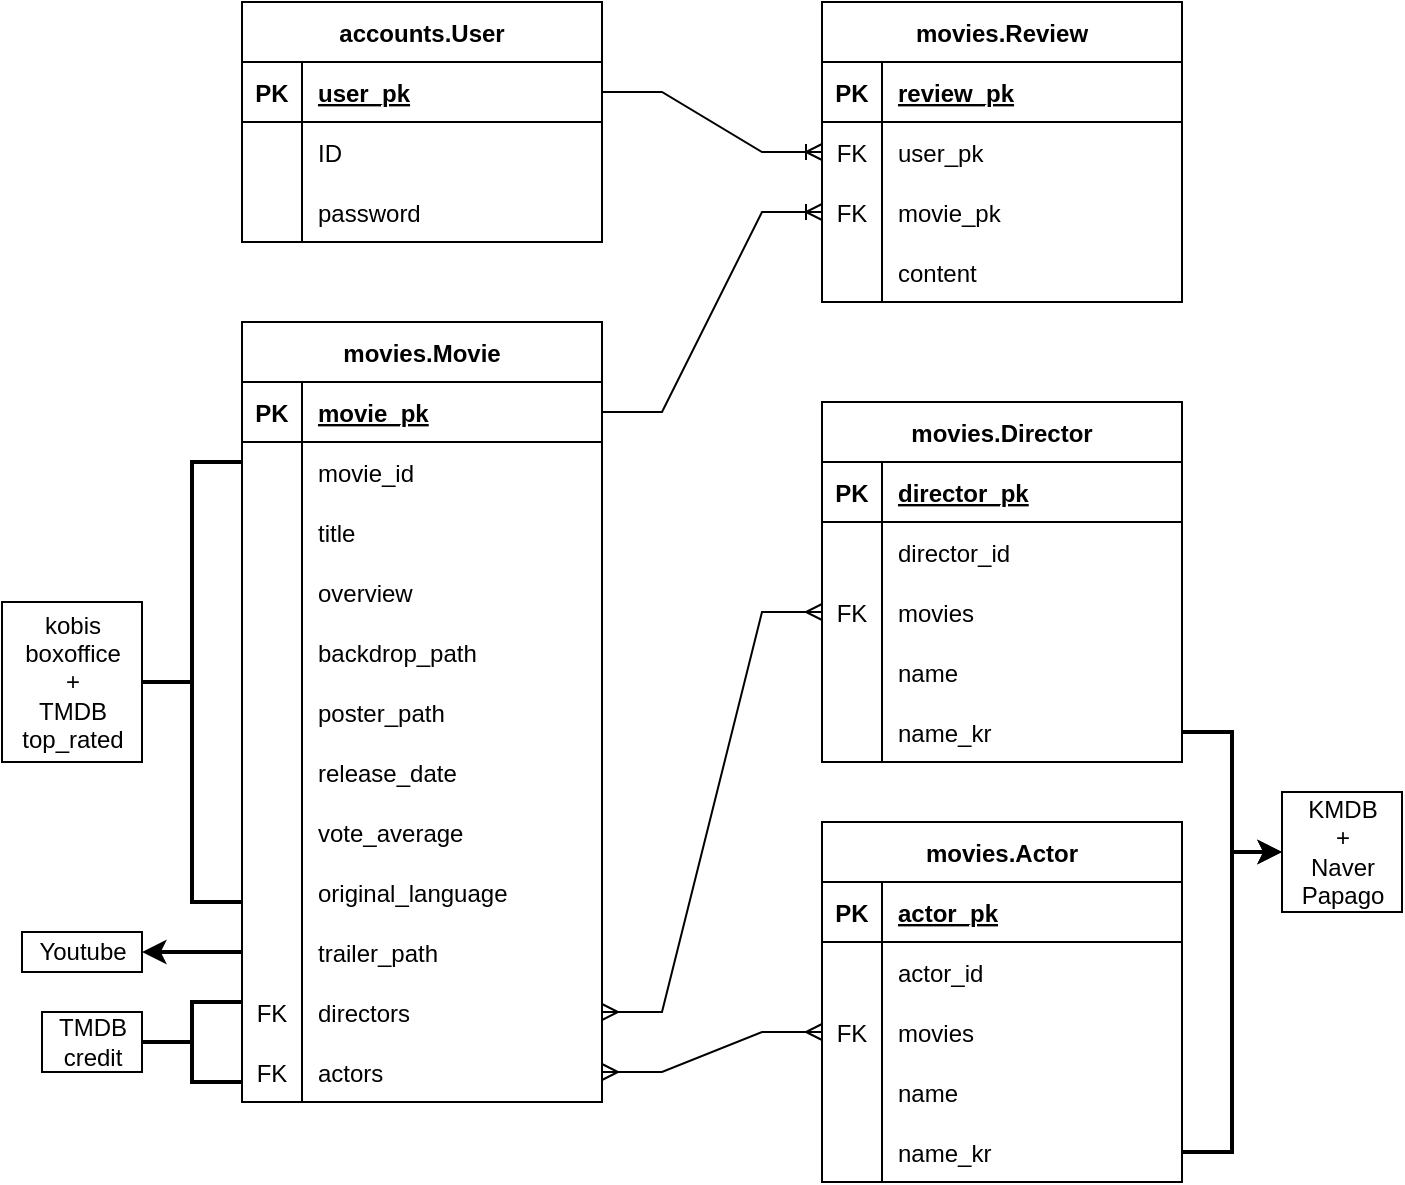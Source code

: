 <mxfile version="18.1.1" type="device"><diagram id="5KrQsQRXeD23JHduKpQw" name="Page-1"><mxGraphModel dx="1422" dy="762" grid="1" gridSize="10" guides="1" tooltips="1" connect="1" arrows="1" fold="1" page="1" pageScale="1" pageWidth="827" pageHeight="1169" math="0" shadow="0"><root><mxCell id="0"/><mxCell id="1" parent="0"/><mxCell id="KKHw9WW8EA9OXIEumXZw-2" value="accounts.User" style="shape=table;startSize=30;container=1;collapsible=1;childLayout=tableLayout;fixedRows=1;rowLines=0;fontStyle=1;align=center;resizeLast=1;" parent="1" vertex="1"><mxGeometry x="150" y="160" width="180" height="120" as="geometry"/></mxCell><mxCell id="KKHw9WW8EA9OXIEumXZw-3" value="" style="shape=tableRow;horizontal=0;startSize=0;swimlaneHead=0;swimlaneBody=0;fillColor=none;collapsible=0;dropTarget=0;points=[[0,0.5],[1,0.5]];portConstraint=eastwest;top=0;left=0;right=0;bottom=1;" parent="KKHw9WW8EA9OXIEumXZw-2" vertex="1"><mxGeometry y="30" width="180" height="30" as="geometry"/></mxCell><mxCell id="KKHw9WW8EA9OXIEumXZw-4" value="PK" style="shape=partialRectangle;connectable=0;fillColor=none;top=0;left=0;bottom=0;right=0;fontStyle=1;overflow=hidden;" parent="KKHw9WW8EA9OXIEumXZw-3" vertex="1"><mxGeometry width="30" height="30" as="geometry"><mxRectangle width="30" height="30" as="alternateBounds"/></mxGeometry></mxCell><mxCell id="KKHw9WW8EA9OXIEumXZw-5" value="user_pk" style="shape=partialRectangle;connectable=0;fillColor=none;top=0;left=0;bottom=0;right=0;align=left;spacingLeft=6;fontStyle=5;overflow=hidden;" parent="KKHw9WW8EA9OXIEumXZw-3" vertex="1"><mxGeometry x="30" width="150" height="30" as="geometry"><mxRectangle width="150" height="30" as="alternateBounds"/></mxGeometry></mxCell><mxCell id="KKHw9WW8EA9OXIEumXZw-6" value="" style="shape=tableRow;horizontal=0;startSize=0;swimlaneHead=0;swimlaneBody=0;fillColor=none;collapsible=0;dropTarget=0;points=[[0,0.5],[1,0.5]];portConstraint=eastwest;top=0;left=0;right=0;bottom=0;" parent="KKHw9WW8EA9OXIEumXZw-2" vertex="1"><mxGeometry y="60" width="180" height="30" as="geometry"/></mxCell><mxCell id="KKHw9WW8EA9OXIEumXZw-7" value="" style="shape=partialRectangle;connectable=0;fillColor=none;top=0;left=0;bottom=0;right=0;editable=1;overflow=hidden;" parent="KKHw9WW8EA9OXIEumXZw-6" vertex="1"><mxGeometry width="30" height="30" as="geometry"><mxRectangle width="30" height="30" as="alternateBounds"/></mxGeometry></mxCell><mxCell id="KKHw9WW8EA9OXIEumXZw-8" value="ID" style="shape=partialRectangle;connectable=0;fillColor=none;top=0;left=0;bottom=0;right=0;align=left;spacingLeft=6;overflow=hidden;" parent="KKHw9WW8EA9OXIEumXZw-6" vertex="1"><mxGeometry x="30" width="150" height="30" as="geometry"><mxRectangle width="150" height="30" as="alternateBounds"/></mxGeometry></mxCell><mxCell id="7-DC_u_czcNYB6QUWj9u-14" value="" style="shape=tableRow;horizontal=0;startSize=0;swimlaneHead=0;swimlaneBody=0;fillColor=none;collapsible=0;dropTarget=0;points=[[0,0.5],[1,0.5]];portConstraint=eastwest;top=0;left=0;right=0;bottom=0;" parent="KKHw9WW8EA9OXIEumXZw-2" vertex="1"><mxGeometry y="90" width="180" height="30" as="geometry"/></mxCell><mxCell id="7-DC_u_czcNYB6QUWj9u-15" value="" style="shape=partialRectangle;connectable=0;fillColor=none;top=0;left=0;bottom=0;right=0;editable=1;overflow=hidden;" parent="7-DC_u_czcNYB6QUWj9u-14" vertex="1"><mxGeometry width="30" height="30" as="geometry"><mxRectangle width="30" height="30" as="alternateBounds"/></mxGeometry></mxCell><mxCell id="7-DC_u_czcNYB6QUWj9u-16" value="password" style="shape=partialRectangle;connectable=0;fillColor=none;top=0;left=0;bottom=0;right=0;align=left;spacingLeft=6;overflow=hidden;" parent="7-DC_u_czcNYB6QUWj9u-14" vertex="1"><mxGeometry x="30" width="150" height="30" as="geometry"><mxRectangle width="150" height="30" as="alternateBounds"/></mxGeometry></mxCell><mxCell id="KKHw9WW8EA9OXIEumXZw-28" value="movies.Review" style="shape=table;startSize=30;container=1;collapsible=1;childLayout=tableLayout;fixedRows=1;rowLines=0;fontStyle=1;align=center;resizeLast=1;" parent="1" vertex="1"><mxGeometry x="440" y="160" width="180" height="150" as="geometry"/></mxCell><mxCell id="KKHw9WW8EA9OXIEumXZw-29" value="" style="shape=tableRow;horizontal=0;startSize=0;swimlaneHead=0;swimlaneBody=0;fillColor=none;collapsible=0;dropTarget=0;points=[[0,0.5],[1,0.5]];portConstraint=eastwest;top=0;left=0;right=0;bottom=1;" parent="KKHw9WW8EA9OXIEumXZw-28" vertex="1"><mxGeometry y="30" width="180" height="30" as="geometry"/></mxCell><mxCell id="KKHw9WW8EA9OXIEumXZw-30" value="PK" style="shape=partialRectangle;connectable=0;fillColor=none;top=0;left=0;bottom=0;right=0;fontStyle=1;overflow=hidden;" parent="KKHw9WW8EA9OXIEumXZw-29" vertex="1"><mxGeometry width="30" height="30" as="geometry"><mxRectangle width="30" height="30" as="alternateBounds"/></mxGeometry></mxCell><mxCell id="KKHw9WW8EA9OXIEumXZw-31" value="review_pk" style="shape=partialRectangle;connectable=0;fillColor=none;top=0;left=0;bottom=0;right=0;align=left;spacingLeft=6;fontStyle=5;overflow=hidden;" parent="KKHw9WW8EA9OXIEumXZw-29" vertex="1"><mxGeometry x="30" width="150" height="30" as="geometry"><mxRectangle width="150" height="30" as="alternateBounds"/></mxGeometry></mxCell><mxCell id="KKHw9WW8EA9OXIEumXZw-32" value="" style="shape=tableRow;horizontal=0;startSize=0;swimlaneHead=0;swimlaneBody=0;fillColor=none;collapsible=0;dropTarget=0;points=[[0,0.5],[1,0.5]];portConstraint=eastwest;top=0;left=0;right=0;bottom=0;" parent="KKHw9WW8EA9OXIEumXZw-28" vertex="1"><mxGeometry y="60" width="180" height="30" as="geometry"/></mxCell><mxCell id="KKHw9WW8EA9OXIEumXZw-33" value="FK" style="shape=partialRectangle;connectable=0;fillColor=none;top=0;left=0;bottom=0;right=0;editable=1;overflow=hidden;" parent="KKHw9WW8EA9OXIEumXZw-32" vertex="1"><mxGeometry width="30" height="30" as="geometry"><mxRectangle width="30" height="30" as="alternateBounds"/></mxGeometry></mxCell><mxCell id="KKHw9WW8EA9OXIEumXZw-34" value="user_pk" style="shape=partialRectangle;connectable=0;fillColor=none;top=0;left=0;bottom=0;right=0;align=left;spacingLeft=6;overflow=hidden;" parent="KKHw9WW8EA9OXIEumXZw-32" vertex="1"><mxGeometry x="30" width="150" height="30" as="geometry"><mxRectangle width="150" height="30" as="alternateBounds"/></mxGeometry></mxCell><mxCell id="7-DC_u_czcNYB6QUWj9u-18" value="" style="shape=tableRow;horizontal=0;startSize=0;swimlaneHead=0;swimlaneBody=0;fillColor=none;collapsible=0;dropTarget=0;points=[[0,0.5],[1,0.5]];portConstraint=eastwest;top=0;left=0;right=0;bottom=0;" parent="KKHw9WW8EA9OXIEumXZw-28" vertex="1"><mxGeometry y="90" width="180" height="30" as="geometry"/></mxCell><mxCell id="7-DC_u_czcNYB6QUWj9u-19" value="FK" style="shape=partialRectangle;connectable=0;fillColor=none;top=0;left=0;bottom=0;right=0;editable=1;overflow=hidden;" parent="7-DC_u_czcNYB6QUWj9u-18" vertex="1"><mxGeometry width="30" height="30" as="geometry"><mxRectangle width="30" height="30" as="alternateBounds"/></mxGeometry></mxCell><mxCell id="7-DC_u_czcNYB6QUWj9u-20" value="movie_pk" style="shape=partialRectangle;connectable=0;fillColor=none;top=0;left=0;bottom=0;right=0;align=left;spacingLeft=6;overflow=hidden;" parent="7-DC_u_czcNYB6QUWj9u-18" vertex="1"><mxGeometry x="30" width="150" height="30" as="geometry"><mxRectangle width="150" height="30" as="alternateBounds"/></mxGeometry></mxCell><mxCell id="KKHw9WW8EA9OXIEumXZw-35" value="" style="shape=tableRow;horizontal=0;startSize=0;swimlaneHead=0;swimlaneBody=0;fillColor=none;collapsible=0;dropTarget=0;points=[[0,0.5],[1,0.5]];portConstraint=eastwest;top=0;left=0;right=0;bottom=0;" parent="KKHw9WW8EA9OXIEumXZw-28" vertex="1"><mxGeometry y="120" width="180" height="30" as="geometry"/></mxCell><mxCell id="KKHw9WW8EA9OXIEumXZw-36" value="" style="shape=partialRectangle;connectable=0;fillColor=none;top=0;left=0;bottom=0;right=0;editable=1;overflow=hidden;" parent="KKHw9WW8EA9OXIEumXZw-35" vertex="1"><mxGeometry width="30" height="30" as="geometry"><mxRectangle width="30" height="30" as="alternateBounds"/></mxGeometry></mxCell><mxCell id="KKHw9WW8EA9OXIEumXZw-37" value="content" style="shape=partialRectangle;connectable=0;fillColor=none;top=0;left=0;bottom=0;right=0;align=left;spacingLeft=6;overflow=hidden;" parent="KKHw9WW8EA9OXIEumXZw-35" vertex="1"><mxGeometry x="30" width="150" height="30" as="geometry"><mxRectangle width="150" height="30" as="alternateBounds"/></mxGeometry></mxCell><mxCell id="KKHw9WW8EA9OXIEumXZw-44" value="" style="edgeStyle=entityRelationEdgeStyle;fontSize=12;html=1;endArrow=ERoneToMany;rounded=0;entryX=0;entryY=0.5;entryDx=0;entryDy=0;exitX=1;exitY=0.5;exitDx=0;exitDy=0;" parent="1" source="KKHw9WW8EA9OXIEumXZw-3" target="KKHw9WW8EA9OXIEumXZw-32" edge="1"><mxGeometry width="100" height="100" relative="1" as="geometry"><mxPoint x="290" y="440" as="sourcePoint"/><mxPoint x="390" y="340" as="targetPoint"/></mxGeometry></mxCell><mxCell id="7-DC_u_czcNYB6QUWj9u-21" value="movies.Movie" style="shape=table;startSize=30;container=1;collapsible=1;childLayout=tableLayout;fixedRows=1;rowLines=0;fontStyle=1;align=center;resizeLast=1;" parent="1" vertex="1"><mxGeometry x="150" y="320" width="180" height="390" as="geometry"/></mxCell><mxCell id="7-DC_u_czcNYB6QUWj9u-22" value="" style="shape=tableRow;horizontal=0;startSize=0;swimlaneHead=0;swimlaneBody=0;fillColor=none;collapsible=0;dropTarget=0;points=[[0,0.5],[1,0.5]];portConstraint=eastwest;top=0;left=0;right=0;bottom=1;" parent="7-DC_u_czcNYB6QUWj9u-21" vertex="1"><mxGeometry y="30" width="180" height="30" as="geometry"/></mxCell><mxCell id="7-DC_u_czcNYB6QUWj9u-23" value="PK" style="shape=partialRectangle;connectable=0;fillColor=none;top=0;left=0;bottom=0;right=0;fontStyle=1;overflow=hidden;" parent="7-DC_u_czcNYB6QUWj9u-22" vertex="1"><mxGeometry width="30" height="30" as="geometry"><mxRectangle width="30" height="30" as="alternateBounds"/></mxGeometry></mxCell><mxCell id="7-DC_u_czcNYB6QUWj9u-24" value="movie_pk" style="shape=partialRectangle;connectable=0;fillColor=none;top=0;left=0;bottom=0;right=0;align=left;spacingLeft=6;fontStyle=5;overflow=hidden;" parent="7-DC_u_czcNYB6QUWj9u-22" vertex="1"><mxGeometry x="30" width="150" height="30" as="geometry"><mxRectangle width="150" height="30" as="alternateBounds"/></mxGeometry></mxCell><mxCell id="R5IGUj61YqM2goeQWQYJ-35" style="shape=tableRow;horizontal=0;startSize=0;swimlaneHead=0;swimlaneBody=0;fillColor=none;collapsible=0;dropTarget=0;points=[[0,0.5],[1,0.5]];portConstraint=eastwest;top=0;left=0;right=0;bottom=0;" parent="7-DC_u_czcNYB6QUWj9u-21" vertex="1"><mxGeometry y="60" width="180" height="30" as="geometry"/></mxCell><mxCell id="R5IGUj61YqM2goeQWQYJ-36" style="shape=partialRectangle;connectable=0;fillColor=none;top=0;left=0;bottom=0;right=0;editable=1;overflow=hidden;" parent="R5IGUj61YqM2goeQWQYJ-35" vertex="1"><mxGeometry width="30" height="30" as="geometry"><mxRectangle width="30" height="30" as="alternateBounds"/></mxGeometry></mxCell><mxCell id="R5IGUj61YqM2goeQWQYJ-37" value="movie_id" style="shape=partialRectangle;connectable=0;fillColor=none;top=0;left=0;bottom=0;right=0;align=left;spacingLeft=6;overflow=hidden;" parent="R5IGUj61YqM2goeQWQYJ-35" vertex="1"><mxGeometry x="30" width="150" height="30" as="geometry"><mxRectangle width="150" height="30" as="alternateBounds"/></mxGeometry></mxCell><mxCell id="7-DC_u_czcNYB6QUWj9u-25" value="" style="shape=tableRow;horizontal=0;startSize=0;swimlaneHead=0;swimlaneBody=0;fillColor=none;collapsible=0;dropTarget=0;points=[[0,0.5],[1,0.5]];portConstraint=eastwest;top=0;left=0;right=0;bottom=0;" parent="7-DC_u_czcNYB6QUWj9u-21" vertex="1"><mxGeometry y="90" width="180" height="30" as="geometry"/></mxCell><mxCell id="7-DC_u_czcNYB6QUWj9u-26" value="" style="shape=partialRectangle;connectable=0;fillColor=none;top=0;left=0;bottom=0;right=0;editable=1;overflow=hidden;" parent="7-DC_u_czcNYB6QUWj9u-25" vertex="1"><mxGeometry width="30" height="30" as="geometry"><mxRectangle width="30" height="30" as="alternateBounds"/></mxGeometry></mxCell><mxCell id="7-DC_u_czcNYB6QUWj9u-27" value="title" style="shape=partialRectangle;connectable=0;fillColor=none;top=0;left=0;bottom=0;right=0;align=left;spacingLeft=6;overflow=hidden;" parent="7-DC_u_czcNYB6QUWj9u-25" vertex="1"><mxGeometry x="30" width="150" height="30" as="geometry"><mxRectangle width="150" height="30" as="alternateBounds"/></mxGeometry></mxCell><mxCell id="7-DC_u_czcNYB6QUWj9u-28" value="" style="shape=tableRow;horizontal=0;startSize=0;swimlaneHead=0;swimlaneBody=0;fillColor=none;collapsible=0;dropTarget=0;points=[[0,0.5],[1,0.5]];portConstraint=eastwest;top=0;left=0;right=0;bottom=0;" parent="7-DC_u_czcNYB6QUWj9u-21" vertex="1"><mxGeometry y="120" width="180" height="30" as="geometry"/></mxCell><mxCell id="7-DC_u_czcNYB6QUWj9u-29" value="" style="shape=partialRectangle;connectable=0;fillColor=none;top=0;left=0;bottom=0;right=0;editable=1;overflow=hidden;" parent="7-DC_u_czcNYB6QUWj9u-28" vertex="1"><mxGeometry width="30" height="30" as="geometry"><mxRectangle width="30" height="30" as="alternateBounds"/></mxGeometry></mxCell><mxCell id="7-DC_u_czcNYB6QUWj9u-30" value="overview" style="shape=partialRectangle;connectable=0;fillColor=none;top=0;left=0;bottom=0;right=0;align=left;spacingLeft=6;overflow=hidden;" parent="7-DC_u_czcNYB6QUWj9u-28" vertex="1"><mxGeometry x="30" width="150" height="30" as="geometry"><mxRectangle width="150" height="30" as="alternateBounds"/></mxGeometry></mxCell><mxCell id="7-DC_u_czcNYB6QUWj9u-31" value="" style="shape=tableRow;horizontal=0;startSize=0;swimlaneHead=0;swimlaneBody=0;fillColor=none;collapsible=0;dropTarget=0;points=[[0,0.5],[1,0.5]];portConstraint=eastwest;top=0;left=0;right=0;bottom=0;" parent="7-DC_u_czcNYB6QUWj9u-21" vertex="1"><mxGeometry y="150" width="180" height="30" as="geometry"/></mxCell><mxCell id="7-DC_u_czcNYB6QUWj9u-32" value="" style="shape=partialRectangle;connectable=0;fillColor=none;top=0;left=0;bottom=0;right=0;editable=1;overflow=hidden;" parent="7-DC_u_czcNYB6QUWj9u-31" vertex="1"><mxGeometry width="30" height="30" as="geometry"><mxRectangle width="30" height="30" as="alternateBounds"/></mxGeometry></mxCell><mxCell id="7-DC_u_czcNYB6QUWj9u-33" value="backdrop_path" style="shape=partialRectangle;connectable=0;fillColor=none;top=0;left=0;bottom=0;right=0;align=left;spacingLeft=6;overflow=hidden;" parent="7-DC_u_czcNYB6QUWj9u-31" vertex="1"><mxGeometry x="30" width="150" height="30" as="geometry"><mxRectangle width="150" height="30" as="alternateBounds"/></mxGeometry></mxCell><mxCell id="7-DC_u_czcNYB6QUWj9u-40" value="" style="shape=tableRow;horizontal=0;startSize=0;swimlaneHead=0;swimlaneBody=0;fillColor=none;collapsible=0;dropTarget=0;points=[[0,0.5],[1,0.5]];portConstraint=eastwest;top=0;left=0;right=0;bottom=0;" parent="7-DC_u_czcNYB6QUWj9u-21" vertex="1"><mxGeometry y="180" width="180" height="30" as="geometry"/></mxCell><mxCell id="7-DC_u_czcNYB6QUWj9u-41" value="" style="shape=partialRectangle;connectable=0;fillColor=none;top=0;left=0;bottom=0;right=0;editable=1;overflow=hidden;" parent="7-DC_u_czcNYB6QUWj9u-40" vertex="1"><mxGeometry width="30" height="30" as="geometry"><mxRectangle width="30" height="30" as="alternateBounds"/></mxGeometry></mxCell><mxCell id="7-DC_u_czcNYB6QUWj9u-42" value="poster_path" style="shape=partialRectangle;connectable=0;fillColor=none;top=0;left=0;bottom=0;right=0;align=left;spacingLeft=6;overflow=hidden;" parent="7-DC_u_czcNYB6QUWj9u-40" vertex="1"><mxGeometry x="30" width="150" height="30" as="geometry"><mxRectangle width="150" height="30" as="alternateBounds"/></mxGeometry></mxCell><mxCell id="7-DC_u_czcNYB6QUWj9u-43" value="" style="shape=tableRow;horizontal=0;startSize=0;swimlaneHead=0;swimlaneBody=0;fillColor=none;collapsible=0;dropTarget=0;points=[[0,0.5],[1,0.5]];portConstraint=eastwest;top=0;left=0;right=0;bottom=0;" parent="7-DC_u_czcNYB6QUWj9u-21" vertex="1"><mxGeometry y="210" width="180" height="30" as="geometry"/></mxCell><mxCell id="7-DC_u_czcNYB6QUWj9u-44" value="" style="shape=partialRectangle;connectable=0;fillColor=none;top=0;left=0;bottom=0;right=0;editable=1;overflow=hidden;" parent="7-DC_u_czcNYB6QUWj9u-43" vertex="1"><mxGeometry width="30" height="30" as="geometry"><mxRectangle width="30" height="30" as="alternateBounds"/></mxGeometry></mxCell><mxCell id="7-DC_u_czcNYB6QUWj9u-45" value="release_date" style="shape=partialRectangle;connectable=0;fillColor=none;top=0;left=0;bottom=0;right=0;align=left;spacingLeft=6;overflow=hidden;" parent="7-DC_u_czcNYB6QUWj9u-43" vertex="1"><mxGeometry x="30" width="150" height="30" as="geometry"><mxRectangle width="150" height="30" as="alternateBounds"/></mxGeometry></mxCell><mxCell id="7-DC_u_czcNYB6QUWj9u-46" value="" style="shape=tableRow;horizontal=0;startSize=0;swimlaneHead=0;swimlaneBody=0;fillColor=none;collapsible=0;dropTarget=0;points=[[0,0.5],[1,0.5]];portConstraint=eastwest;top=0;left=0;right=0;bottom=0;" parent="7-DC_u_czcNYB6QUWj9u-21" vertex="1"><mxGeometry y="240" width="180" height="30" as="geometry"/></mxCell><mxCell id="7-DC_u_czcNYB6QUWj9u-47" value="" style="shape=partialRectangle;connectable=0;fillColor=none;top=0;left=0;bottom=0;right=0;editable=1;overflow=hidden;" parent="7-DC_u_czcNYB6QUWj9u-46" vertex="1"><mxGeometry width="30" height="30" as="geometry"><mxRectangle width="30" height="30" as="alternateBounds"/></mxGeometry></mxCell><mxCell id="7-DC_u_czcNYB6QUWj9u-48" value="vote_average" style="shape=partialRectangle;connectable=0;fillColor=none;top=0;left=0;bottom=0;right=0;align=left;spacingLeft=6;overflow=hidden;" parent="7-DC_u_czcNYB6QUWj9u-46" vertex="1"><mxGeometry x="30" width="150" height="30" as="geometry"><mxRectangle width="150" height="30" as="alternateBounds"/></mxGeometry></mxCell><mxCell id="R5IGUj61YqM2goeQWQYJ-78" style="shape=tableRow;horizontal=0;startSize=0;swimlaneHead=0;swimlaneBody=0;fillColor=none;collapsible=0;dropTarget=0;points=[[0,0.5],[1,0.5]];portConstraint=eastwest;top=0;left=0;right=0;bottom=0;" parent="7-DC_u_czcNYB6QUWj9u-21" vertex="1"><mxGeometry y="270" width="180" height="30" as="geometry"/></mxCell><mxCell id="R5IGUj61YqM2goeQWQYJ-79" style="shape=partialRectangle;connectable=0;fillColor=none;top=0;left=0;bottom=0;right=0;editable=1;overflow=hidden;" parent="R5IGUj61YqM2goeQWQYJ-78" vertex="1"><mxGeometry width="30" height="30" as="geometry"><mxRectangle width="30" height="30" as="alternateBounds"/></mxGeometry></mxCell><mxCell id="R5IGUj61YqM2goeQWQYJ-80" value="original_language" style="shape=partialRectangle;connectable=0;fillColor=none;top=0;left=0;bottom=0;right=0;align=left;spacingLeft=6;overflow=hidden;" parent="R5IGUj61YqM2goeQWQYJ-78" vertex="1"><mxGeometry x="30" width="150" height="30" as="geometry"><mxRectangle width="150" height="30" as="alternateBounds"/></mxGeometry></mxCell><mxCell id="R5IGUj61YqM2goeQWQYJ-107" style="shape=tableRow;horizontal=0;startSize=0;swimlaneHead=0;swimlaneBody=0;fillColor=none;collapsible=0;dropTarget=0;points=[[0,0.5],[1,0.5]];portConstraint=eastwest;top=0;left=0;right=0;bottom=0;" parent="7-DC_u_czcNYB6QUWj9u-21" vertex="1"><mxGeometry y="300" width="180" height="30" as="geometry"/></mxCell><mxCell id="R5IGUj61YqM2goeQWQYJ-108" style="shape=partialRectangle;connectable=0;fillColor=none;top=0;left=0;bottom=0;right=0;editable=1;overflow=hidden;" parent="R5IGUj61YqM2goeQWQYJ-107" vertex="1"><mxGeometry width="30" height="30" as="geometry"><mxRectangle width="30" height="30" as="alternateBounds"/></mxGeometry></mxCell><mxCell id="R5IGUj61YqM2goeQWQYJ-109" value="trailer_path" style="shape=partialRectangle;connectable=0;fillColor=none;top=0;left=0;bottom=0;right=0;align=left;spacingLeft=6;overflow=hidden;" parent="R5IGUj61YqM2goeQWQYJ-107" vertex="1"><mxGeometry x="30" width="150" height="30" as="geometry"><mxRectangle width="150" height="30" as="alternateBounds"/></mxGeometry></mxCell><mxCell id="7-DC_u_czcNYB6QUWj9u-49" value="" style="shape=tableRow;horizontal=0;startSize=0;swimlaneHead=0;swimlaneBody=0;fillColor=none;collapsible=0;dropTarget=0;points=[[0,0.5],[1,0.5]];portConstraint=eastwest;top=0;left=0;right=0;bottom=0;" parent="7-DC_u_czcNYB6QUWj9u-21" vertex="1"><mxGeometry y="330" width="180" height="30" as="geometry"/></mxCell><mxCell id="7-DC_u_czcNYB6QUWj9u-50" value="FK" style="shape=partialRectangle;connectable=0;fillColor=none;top=0;left=0;bottom=0;right=0;editable=1;overflow=hidden;" parent="7-DC_u_czcNYB6QUWj9u-49" vertex="1"><mxGeometry width="30" height="30" as="geometry"><mxRectangle width="30" height="30" as="alternateBounds"/></mxGeometry></mxCell><mxCell id="7-DC_u_czcNYB6QUWj9u-51" value="directors" style="shape=partialRectangle;connectable=0;fillColor=none;top=0;left=0;bottom=0;right=0;align=left;spacingLeft=6;overflow=hidden;" parent="7-DC_u_czcNYB6QUWj9u-49" vertex="1"><mxGeometry x="30" width="150" height="30" as="geometry"><mxRectangle width="150" height="30" as="alternateBounds"/></mxGeometry></mxCell><mxCell id="7-DC_u_czcNYB6QUWj9u-52" value="" style="shape=tableRow;horizontal=0;startSize=0;swimlaneHead=0;swimlaneBody=0;fillColor=none;collapsible=0;dropTarget=0;points=[[0,0.5],[1,0.5]];portConstraint=eastwest;top=0;left=0;right=0;bottom=0;" parent="7-DC_u_czcNYB6QUWj9u-21" vertex="1"><mxGeometry y="360" width="180" height="30" as="geometry"/></mxCell><mxCell id="7-DC_u_czcNYB6QUWj9u-53" value="FK" style="shape=partialRectangle;connectable=0;fillColor=none;top=0;left=0;bottom=0;right=0;editable=1;overflow=hidden;" parent="7-DC_u_czcNYB6QUWj9u-52" vertex="1"><mxGeometry width="30" height="30" as="geometry"><mxRectangle width="30" height="30" as="alternateBounds"/></mxGeometry></mxCell><mxCell id="7-DC_u_czcNYB6QUWj9u-54" value="actors" style="shape=partialRectangle;connectable=0;fillColor=none;top=0;left=0;bottom=0;right=0;align=left;spacingLeft=6;overflow=hidden;" parent="7-DC_u_czcNYB6QUWj9u-52" vertex="1"><mxGeometry x="30" width="150" height="30" as="geometry"><mxRectangle width="150" height="30" as="alternateBounds"/></mxGeometry></mxCell><mxCell id="7-DC_u_czcNYB6QUWj9u-64" value="movies.Actor" style="shape=table;startSize=30;container=1;collapsible=1;childLayout=tableLayout;fixedRows=1;rowLines=0;fontStyle=1;align=center;resizeLast=1;" parent="1" vertex="1"><mxGeometry x="440" y="570" width="180" height="180" as="geometry"/></mxCell><mxCell id="7-DC_u_czcNYB6QUWj9u-65" value="" style="shape=tableRow;horizontal=0;startSize=0;swimlaneHead=0;swimlaneBody=0;fillColor=none;collapsible=0;dropTarget=0;points=[[0,0.5],[1,0.5]];portConstraint=eastwest;top=0;left=0;right=0;bottom=1;" parent="7-DC_u_czcNYB6QUWj9u-64" vertex="1"><mxGeometry y="30" width="180" height="30" as="geometry"/></mxCell><mxCell id="7-DC_u_czcNYB6QUWj9u-66" value="PK" style="shape=partialRectangle;connectable=0;fillColor=none;top=0;left=0;bottom=0;right=0;fontStyle=1;overflow=hidden;" parent="7-DC_u_czcNYB6QUWj9u-65" vertex="1"><mxGeometry width="30" height="30" as="geometry"><mxRectangle width="30" height="30" as="alternateBounds"/></mxGeometry></mxCell><mxCell id="7-DC_u_czcNYB6QUWj9u-67" value="actor_pk" style="shape=partialRectangle;connectable=0;fillColor=none;top=0;left=0;bottom=0;right=0;align=left;spacingLeft=6;fontStyle=5;overflow=hidden;" parent="7-DC_u_czcNYB6QUWj9u-65" vertex="1"><mxGeometry x="30" width="150" height="30" as="geometry"><mxRectangle width="150" height="30" as="alternateBounds"/></mxGeometry></mxCell><mxCell id="R5IGUj61YqM2goeQWQYJ-44" style="shape=tableRow;horizontal=0;startSize=0;swimlaneHead=0;swimlaneBody=0;fillColor=none;collapsible=0;dropTarget=0;points=[[0,0.5],[1,0.5]];portConstraint=eastwest;top=0;left=0;right=0;bottom=0;" parent="7-DC_u_czcNYB6QUWj9u-64" vertex="1"><mxGeometry y="60" width="180" height="30" as="geometry"/></mxCell><mxCell id="R5IGUj61YqM2goeQWQYJ-45" style="shape=partialRectangle;connectable=0;fillColor=none;top=0;left=0;bottom=0;right=0;editable=1;overflow=hidden;" parent="R5IGUj61YqM2goeQWQYJ-44" vertex="1"><mxGeometry width="30" height="30" as="geometry"><mxRectangle width="30" height="30" as="alternateBounds"/></mxGeometry></mxCell><mxCell id="R5IGUj61YqM2goeQWQYJ-46" value="actor_id" style="shape=partialRectangle;connectable=0;fillColor=none;top=0;left=0;bottom=0;right=0;align=left;spacingLeft=6;overflow=hidden;" parent="R5IGUj61YqM2goeQWQYJ-44" vertex="1"><mxGeometry x="30" width="150" height="30" as="geometry"><mxRectangle width="150" height="30" as="alternateBounds"/></mxGeometry></mxCell><mxCell id="7-DC_u_czcNYB6QUWj9u-68" value="" style="shape=tableRow;horizontal=0;startSize=0;swimlaneHead=0;swimlaneBody=0;fillColor=none;collapsible=0;dropTarget=0;points=[[0,0.5],[1,0.5]];portConstraint=eastwest;top=0;left=0;right=0;bottom=0;" parent="7-DC_u_czcNYB6QUWj9u-64" vertex="1"><mxGeometry y="90" width="180" height="30" as="geometry"/></mxCell><mxCell id="7-DC_u_czcNYB6QUWj9u-69" value="FK" style="shape=partialRectangle;connectable=0;fillColor=none;top=0;left=0;bottom=0;right=0;editable=1;overflow=hidden;" parent="7-DC_u_czcNYB6QUWj9u-68" vertex="1"><mxGeometry width="30" height="30" as="geometry"><mxRectangle width="30" height="30" as="alternateBounds"/></mxGeometry></mxCell><mxCell id="7-DC_u_czcNYB6QUWj9u-70" value="movies" style="shape=partialRectangle;connectable=0;fillColor=none;top=0;left=0;bottom=0;right=0;align=left;spacingLeft=6;overflow=hidden;" parent="7-DC_u_czcNYB6QUWj9u-68" vertex="1"><mxGeometry x="30" width="150" height="30" as="geometry"><mxRectangle width="150" height="30" as="alternateBounds"/></mxGeometry></mxCell><mxCell id="7-DC_u_czcNYB6QUWj9u-71" value="" style="shape=tableRow;horizontal=0;startSize=0;swimlaneHead=0;swimlaneBody=0;fillColor=none;collapsible=0;dropTarget=0;points=[[0,0.5],[1,0.5]];portConstraint=eastwest;top=0;left=0;right=0;bottom=0;" parent="7-DC_u_czcNYB6QUWj9u-64" vertex="1"><mxGeometry y="120" width="180" height="30" as="geometry"/></mxCell><mxCell id="7-DC_u_czcNYB6QUWj9u-72" value="" style="shape=partialRectangle;connectable=0;fillColor=none;top=0;left=0;bottom=0;right=0;editable=1;overflow=hidden;" parent="7-DC_u_czcNYB6QUWj9u-71" vertex="1"><mxGeometry width="30" height="30" as="geometry"><mxRectangle width="30" height="30" as="alternateBounds"/></mxGeometry></mxCell><mxCell id="7-DC_u_czcNYB6QUWj9u-73" value="name" style="shape=partialRectangle;connectable=0;fillColor=none;top=0;left=0;bottom=0;right=0;align=left;spacingLeft=6;overflow=hidden;" parent="7-DC_u_czcNYB6QUWj9u-71" vertex="1"><mxGeometry x="30" width="150" height="30" as="geometry"><mxRectangle width="150" height="30" as="alternateBounds"/></mxGeometry></mxCell><mxCell id="R5IGUj61YqM2goeQWQYJ-51" style="shape=tableRow;horizontal=0;startSize=0;swimlaneHead=0;swimlaneBody=0;fillColor=none;collapsible=0;dropTarget=0;points=[[0,0.5],[1,0.5]];portConstraint=eastwest;top=0;left=0;right=0;bottom=0;" parent="7-DC_u_czcNYB6QUWj9u-64" vertex="1"><mxGeometry y="150" width="180" height="30" as="geometry"/></mxCell><mxCell id="R5IGUj61YqM2goeQWQYJ-52" style="shape=partialRectangle;connectable=0;fillColor=none;top=0;left=0;bottom=0;right=0;editable=1;overflow=hidden;" parent="R5IGUj61YqM2goeQWQYJ-51" vertex="1"><mxGeometry width="30" height="30" as="geometry"><mxRectangle width="30" height="30" as="alternateBounds"/></mxGeometry></mxCell><mxCell id="R5IGUj61YqM2goeQWQYJ-53" value="name_kr" style="shape=partialRectangle;connectable=0;fillColor=none;top=0;left=0;bottom=0;right=0;align=left;spacingLeft=6;overflow=hidden;" parent="R5IGUj61YqM2goeQWQYJ-51" vertex="1"><mxGeometry x="30" width="150" height="30" as="geometry"><mxRectangle width="150" height="30" as="alternateBounds"/></mxGeometry></mxCell><mxCell id="7-DC_u_czcNYB6QUWj9u-77" value="movies.Director" style="shape=table;startSize=30;container=1;collapsible=1;childLayout=tableLayout;fixedRows=1;rowLines=0;fontStyle=1;align=center;resizeLast=1;" parent="1" vertex="1"><mxGeometry x="440" y="360" width="180" height="180" as="geometry"/></mxCell><mxCell id="7-DC_u_czcNYB6QUWj9u-78" value="" style="shape=tableRow;horizontal=0;startSize=0;swimlaneHead=0;swimlaneBody=0;fillColor=none;collapsible=0;dropTarget=0;points=[[0,0.5],[1,0.5]];portConstraint=eastwest;top=0;left=0;right=0;bottom=1;" parent="7-DC_u_czcNYB6QUWj9u-77" vertex="1"><mxGeometry y="30" width="180" height="30" as="geometry"/></mxCell><mxCell id="7-DC_u_czcNYB6QUWj9u-79" value="PK" style="shape=partialRectangle;connectable=0;fillColor=none;top=0;left=0;bottom=0;right=0;fontStyle=1;overflow=hidden;" parent="7-DC_u_czcNYB6QUWj9u-78" vertex="1"><mxGeometry width="30" height="30" as="geometry"><mxRectangle width="30" height="30" as="alternateBounds"/></mxGeometry></mxCell><mxCell id="7-DC_u_czcNYB6QUWj9u-80" value="director_pk" style="shape=partialRectangle;connectable=0;fillColor=none;top=0;left=0;bottom=0;right=0;align=left;spacingLeft=6;fontStyle=5;overflow=hidden;" parent="7-DC_u_czcNYB6QUWj9u-78" vertex="1"><mxGeometry x="30" width="150" height="30" as="geometry"><mxRectangle width="150" height="30" as="alternateBounds"/></mxGeometry></mxCell><mxCell id="R5IGUj61YqM2goeQWQYJ-38" style="shape=tableRow;horizontal=0;startSize=0;swimlaneHead=0;swimlaneBody=0;fillColor=none;collapsible=0;dropTarget=0;points=[[0,0.5],[1,0.5]];portConstraint=eastwest;top=0;left=0;right=0;bottom=0;" parent="7-DC_u_czcNYB6QUWj9u-77" vertex="1"><mxGeometry y="60" width="180" height="30" as="geometry"/></mxCell><mxCell id="R5IGUj61YqM2goeQWQYJ-39" style="shape=partialRectangle;connectable=0;fillColor=none;top=0;left=0;bottom=0;right=0;editable=1;overflow=hidden;" parent="R5IGUj61YqM2goeQWQYJ-38" vertex="1"><mxGeometry width="30" height="30" as="geometry"><mxRectangle width="30" height="30" as="alternateBounds"/></mxGeometry></mxCell><mxCell id="R5IGUj61YqM2goeQWQYJ-40" value="director_id" style="shape=partialRectangle;connectable=0;fillColor=none;top=0;left=0;bottom=0;right=0;align=left;spacingLeft=6;overflow=hidden;" parent="R5IGUj61YqM2goeQWQYJ-38" vertex="1"><mxGeometry x="30" width="150" height="30" as="geometry"><mxRectangle width="150" height="30" as="alternateBounds"/></mxGeometry></mxCell><mxCell id="7-DC_u_czcNYB6QUWj9u-81" value="" style="shape=tableRow;horizontal=0;startSize=0;swimlaneHead=0;swimlaneBody=0;fillColor=none;collapsible=0;dropTarget=0;points=[[0,0.5],[1,0.5]];portConstraint=eastwest;top=0;left=0;right=0;bottom=0;" parent="7-DC_u_czcNYB6QUWj9u-77" vertex="1"><mxGeometry y="90" width="180" height="30" as="geometry"/></mxCell><mxCell id="7-DC_u_czcNYB6QUWj9u-82" value="FK" style="shape=partialRectangle;connectable=0;fillColor=none;top=0;left=0;bottom=0;right=0;editable=1;overflow=hidden;" parent="7-DC_u_czcNYB6QUWj9u-81" vertex="1"><mxGeometry width="30" height="30" as="geometry"><mxRectangle width="30" height="30" as="alternateBounds"/></mxGeometry></mxCell><mxCell id="7-DC_u_czcNYB6QUWj9u-83" value="movies" style="shape=partialRectangle;connectable=0;fillColor=none;top=0;left=0;bottom=0;right=0;align=left;spacingLeft=6;overflow=hidden;" parent="7-DC_u_czcNYB6QUWj9u-81" vertex="1"><mxGeometry x="30" width="150" height="30" as="geometry"><mxRectangle width="150" height="30" as="alternateBounds"/></mxGeometry></mxCell><mxCell id="7-DC_u_czcNYB6QUWj9u-84" value="" style="shape=tableRow;horizontal=0;startSize=0;swimlaneHead=0;swimlaneBody=0;fillColor=none;collapsible=0;dropTarget=0;points=[[0,0.5],[1,0.5]];portConstraint=eastwest;top=0;left=0;right=0;bottom=0;" parent="7-DC_u_czcNYB6QUWj9u-77" vertex="1"><mxGeometry y="120" width="180" height="30" as="geometry"/></mxCell><mxCell id="7-DC_u_czcNYB6QUWj9u-85" value="" style="shape=partialRectangle;connectable=0;fillColor=none;top=0;left=0;bottom=0;right=0;editable=1;overflow=hidden;" parent="7-DC_u_czcNYB6QUWj9u-84" vertex="1"><mxGeometry width="30" height="30" as="geometry"><mxRectangle width="30" height="30" as="alternateBounds"/></mxGeometry></mxCell><mxCell id="7-DC_u_czcNYB6QUWj9u-86" value="name" style="shape=partialRectangle;connectable=0;fillColor=none;top=0;left=0;bottom=0;right=0;align=left;spacingLeft=6;overflow=hidden;" parent="7-DC_u_czcNYB6QUWj9u-84" vertex="1"><mxGeometry x="30" width="150" height="30" as="geometry"><mxRectangle width="150" height="30" as="alternateBounds"/></mxGeometry></mxCell><mxCell id="R5IGUj61YqM2goeQWQYJ-48" style="shape=tableRow;horizontal=0;startSize=0;swimlaneHead=0;swimlaneBody=0;fillColor=none;collapsible=0;dropTarget=0;points=[[0,0.5],[1,0.5]];portConstraint=eastwest;top=0;left=0;right=0;bottom=0;" parent="7-DC_u_czcNYB6QUWj9u-77" vertex="1"><mxGeometry y="150" width="180" height="30" as="geometry"/></mxCell><mxCell id="R5IGUj61YqM2goeQWQYJ-49" style="shape=partialRectangle;connectable=0;fillColor=none;top=0;left=0;bottom=0;right=0;editable=1;overflow=hidden;" parent="R5IGUj61YqM2goeQWQYJ-48" vertex="1"><mxGeometry width="30" height="30" as="geometry"><mxRectangle width="30" height="30" as="alternateBounds"/></mxGeometry></mxCell><mxCell id="R5IGUj61YqM2goeQWQYJ-50" value="name_kr" style="shape=partialRectangle;connectable=0;fillColor=none;top=0;left=0;bottom=0;right=0;align=left;spacingLeft=6;overflow=hidden;" parent="R5IGUj61YqM2goeQWQYJ-48" vertex="1"><mxGeometry x="30" width="150" height="30" as="geometry"><mxRectangle width="150" height="30" as="alternateBounds"/></mxGeometry></mxCell><mxCell id="7-DC_u_czcNYB6QUWj9u-88" value="" style="edgeStyle=entityRelationEdgeStyle;fontSize=12;html=1;endArrow=ERmany;startArrow=ERmany;rounded=0;exitX=1;exitY=0.5;exitDx=0;exitDy=0;entryX=0;entryY=0.5;entryDx=0;entryDy=0;" parent="1" source="7-DC_u_czcNYB6QUWj9u-49" target="7-DC_u_czcNYB6QUWj9u-81" edge="1"><mxGeometry width="100" height="100" relative="1" as="geometry"><mxPoint x="380" y="540" as="sourcePoint"/><mxPoint x="480" y="440" as="targetPoint"/></mxGeometry></mxCell><mxCell id="7-DC_u_czcNYB6QUWj9u-89" value="" style="edgeStyle=entityRelationEdgeStyle;fontSize=12;html=1;endArrow=ERmany;startArrow=ERmany;rounded=0;exitX=1;exitY=0.5;exitDx=0;exitDy=0;entryX=0;entryY=0.5;entryDx=0;entryDy=0;" parent="1" source="7-DC_u_czcNYB6QUWj9u-52" target="7-DC_u_czcNYB6QUWj9u-68" edge="1"><mxGeometry width="100" height="100" relative="1" as="geometry"><mxPoint x="380" y="540" as="sourcePoint"/><mxPoint x="480" y="440" as="targetPoint"/></mxGeometry></mxCell><mxCell id="7-DC_u_czcNYB6QUWj9u-90" value="" style="edgeStyle=entityRelationEdgeStyle;fontSize=12;html=1;endArrow=ERoneToMany;rounded=0;exitX=1;exitY=0.5;exitDx=0;exitDy=0;entryX=0;entryY=0.5;entryDx=0;entryDy=0;" parent="1" source="7-DC_u_czcNYB6QUWj9u-22" target="7-DC_u_czcNYB6QUWj9u-18" edge="1"><mxGeometry width="100" height="100" relative="1" as="geometry"><mxPoint x="380" y="540" as="sourcePoint"/><mxPoint x="480" y="440" as="targetPoint"/></mxGeometry></mxCell><mxCell id="R5IGUj61YqM2goeQWQYJ-82" value="kobis&lt;br&gt;boxoffice&lt;br&gt;+&lt;br&gt;TMDB&lt;br&gt;top_rated" style="text;html=1;resizable=0;autosize=1;align=center;verticalAlign=middle;points=[];fillColor=none;strokeColor=default;rounded=0;" parent="1" vertex="1"><mxGeometry x="30" y="460" width="70" height="80" as="geometry"/></mxCell><mxCell id="R5IGUj61YqM2goeQWQYJ-83" value="" style="strokeWidth=2;html=1;shape=mxgraph.flowchart.annotation_2;align=left;labelPosition=right;pointerEvents=1;" parent="1" vertex="1"><mxGeometry x="100" y="390" width="50" height="220" as="geometry"/></mxCell><mxCell id="R5IGUj61YqM2goeQWQYJ-85" value="TMDB&lt;br&gt;credit" style="text;html=1;resizable=0;autosize=1;align=center;verticalAlign=middle;points=[];fillColor=none;strokeColor=default;rounded=0;" parent="1" vertex="1"><mxGeometry x="50" y="665" width="50" height="30" as="geometry"/></mxCell><mxCell id="R5IGUj61YqM2goeQWQYJ-89" value="" style="endArrow=classic;html=1;rounded=0;exitX=0;exitY=0.5;exitDx=0;exitDy=0;strokeWidth=2;" parent="1" edge="1"><mxGeometry width="50" height="50" relative="1" as="geometry"><mxPoint x="150" y="635" as="sourcePoint"/><mxPoint x="100" y="635" as="targetPoint"/></mxGeometry></mxCell><mxCell id="R5IGUj61YqM2goeQWQYJ-90" value="Youtube" style="text;html=1;resizable=0;autosize=1;align=center;verticalAlign=middle;points=[];rounded=0;strokeColor=default;" parent="1" vertex="1"><mxGeometry x="40" y="625" width="60" height="20" as="geometry"/></mxCell><mxCell id="R5IGUj61YqM2goeQWQYJ-97" value="KMDB&lt;br&gt;+&lt;br&gt;Naver&lt;br&gt;Papago" style="text;html=1;resizable=0;autosize=1;align=center;verticalAlign=middle;points=[];fillColor=none;strokeColor=default;rounded=0;" parent="1" vertex="1"><mxGeometry x="670" y="555" width="60" height="60" as="geometry"/></mxCell><mxCell id="R5IGUj61YqM2goeQWQYJ-112" value="" style="edgeStyle=elbowEdgeStyle;elbow=horizontal;endArrow=classic;html=1;rounded=0;strokeWidth=2;" parent="1" target="R5IGUj61YqM2goeQWQYJ-97" edge="1"><mxGeometry width="50" height="50" relative="1" as="geometry"><mxPoint x="620" y="525" as="sourcePoint"/><mxPoint x="670" y="475" as="targetPoint"/></mxGeometry></mxCell><mxCell id="R5IGUj61YqM2goeQWQYJ-114" value="" style="edgeStyle=elbowEdgeStyle;elbow=horizontal;endArrow=classic;html=1;rounded=0;strokeWidth=2;exitX=1;exitY=0.5;exitDx=0;exitDy=0;" parent="1" source="R5IGUj61YqM2goeQWQYJ-51" target="R5IGUj61YqM2goeQWQYJ-97" edge="1"><mxGeometry width="50" height="50" relative="1" as="geometry"><mxPoint x="620" y="525" as="sourcePoint"/><mxPoint x="670" y="475" as="targetPoint"/></mxGeometry></mxCell><mxCell id="R5IGUj61YqM2goeQWQYJ-116" value="" style="strokeWidth=2;html=1;shape=mxgraph.flowchart.annotation_2;align=left;labelPosition=right;pointerEvents=1;" parent="1" vertex="1"><mxGeometry x="100" y="660" width="50" height="40" as="geometry"/></mxCell></root></mxGraphModel></diagram></mxfile>